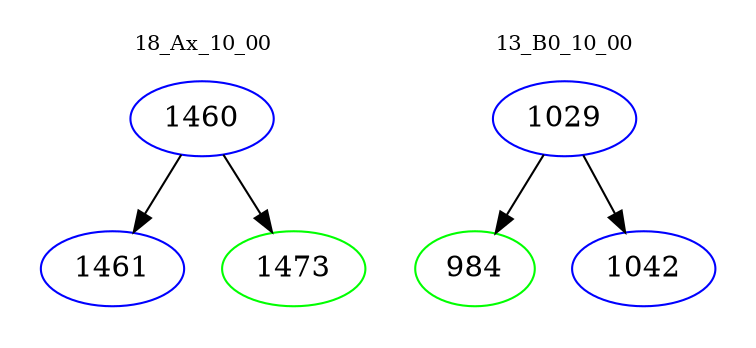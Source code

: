 digraph{
subgraph cluster_0 {
color = white
label = "18_Ax_10_00";
fontsize=10;
T0_1460 [label="1460", color="blue"]
T0_1460 -> T0_1461 [color="black"]
T0_1461 [label="1461", color="blue"]
T0_1460 -> T0_1473 [color="black"]
T0_1473 [label="1473", color="green"]
}
subgraph cluster_1 {
color = white
label = "13_B0_10_00";
fontsize=10;
T1_1029 [label="1029", color="blue"]
T1_1029 -> T1_984 [color="black"]
T1_984 [label="984", color="green"]
T1_1029 -> T1_1042 [color="black"]
T1_1042 [label="1042", color="blue"]
}
}
